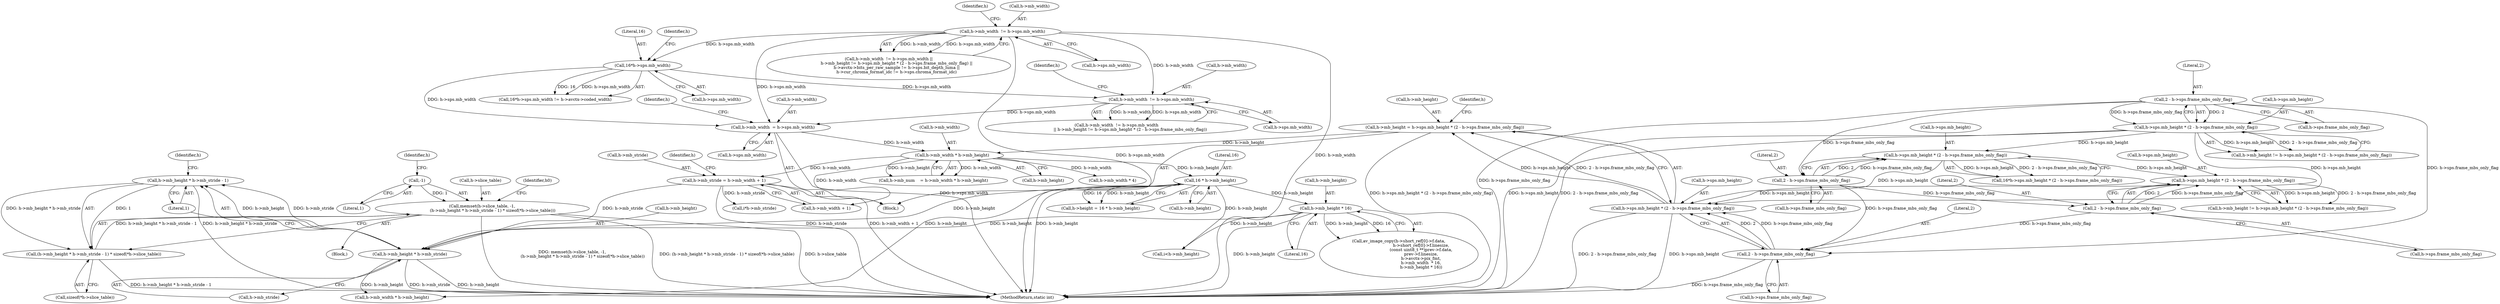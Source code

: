 digraph "0_FFmpeg_29ffeef5e73b8f41ff3a3f2242d356759c66f91f@API" {
"1001888" [label="(Call,memset(h->slice_table, -1,\n                (h->mb_height * h->mb_stride - 1) * sizeof(*h->slice_table)))"];
"1001892" [label="(Call,-1)"];
"1001894" [label="(Call,(h->mb_height * h->mb_stride - 1) * sizeof(*h->slice_table))"];
"1001895" [label="(Call,h->mb_height * h->mb_stride - 1)"];
"1001896" [label="(Call,h->mb_height * h->mb_stride)"];
"1000728" [label="(Call,16 * h->mb_height)"];
"1000679" [label="(Call,h->mb_width * h->mb_height)"];
"1000649" [label="(Call,h->mb_width  = h->sps.mb_width)"];
"1000610" [label="(Call,h->mb_width  != h->sps.mb_width)"];
"1000398" [label="(Call,h->mb_width  != h->sps.mb_width)"];
"1000541" [label="(Call,16*h->sps.mb_width)"];
"1000658" [label="(Call,h->mb_height = h->sps.mb_height * (2 - h->sps.frame_mbs_only_flag))"];
"1000662" [label="(Call,h->sps.mb_height * (2 - h->sps.frame_mbs_only_flag))"];
"1000623" [label="(Call,h->sps.mb_height * (2 - h->sps.frame_mbs_only_flag))"];
"1000557" [label="(Call,h->sps.mb_height * (2 - h->sps.frame_mbs_only_flag))"];
"1000412" [label="(Call,h->sps.mb_height * (2 - h->sps.frame_mbs_only_flag))"];
"1000418" [label="(Call,2 - h->sps.frame_mbs_only_flag)"];
"1000563" [label="(Call,2 - h->sps.frame_mbs_only_flag)"];
"1000629" [label="(Call,2 - h->sps.frame_mbs_only_flag)"];
"1000668" [label="(Call,2 - h->sps.frame_mbs_only_flag)"];
"1001682" [label="(Call,h->mb_height * 16)"];
"1000686" [label="(Call,h->mb_stride = h->mb_width + 1)"];
"1000669" [label="(Literal,2)"];
"1000397" [label="(Call,h->mb_width  != h->sps.mb_width ||\n            h->mb_height != h->sps.mb_height * (2 - h->sps.frame_mbs_only_flag) ||\n            h->avctx->bits_per_raw_sample != h->sps.bit_depth_luma ||\n            h->cur_chroma_format_idc != h->sps.chroma_format_idc)"];
"1000623" [label="(Call,h->sps.mb_height * (2 - h->sps.frame_mbs_only_flag))"];
"1000555" [label="(Call,16*h->sps.mb_height * (2 - h->sps.frame_mbs_only_flag))"];
"1000420" [label="(Call,h->sps.frame_mbs_only_flag)"];
"1000614" [label="(Call,h->sps.mb_width)"];
"1000542" [label="(Literal,16)"];
"1000699" [label="(Call,h->mb_width * 4)"];
"1003435" [label="(MethodReturn,static int)"];
"1000557" [label="(Call,h->sps.mb_height * (2 - h->sps.frame_mbs_only_flag))"];
"1000690" [label="(Call,h->mb_width + 1)"];
"1000662" [label="(Call,h->sps.mb_height * (2 - h->sps.frame_mbs_only_flag))"];
"1000621" [label="(Identifier,h)"];
"1001641" [label="(Call,av_image_copy(h->short_ref[0]->f.data,\n                                  h->short_ref[0]->f.linesize,\n                                  (const uint8_t **)prev->f.data,\n                                  prev->f.linesize,\n                                  h->avctx->pix_fmt,\n                                  h->mb_width  * 16,\n                                  h->mb_height * 16))"];
"1000649" [label="(Call,h->mb_width  = h->sps.mb_width)"];
"1000660" [label="(Identifier,h)"];
"1001850" [label="(Call,i<h->mb_height)"];
"1000558" [label="(Call,h->sps.mb_height)"];
"1001978" [label="(Call,h->mb_width * h->mb_height)"];
"1000680" [label="(Call,h->mb_width)"];
"1000687" [label="(Call,h->mb_stride)"];
"1001897" [label="(Call,h->mb_height)"];
"1000724" [label="(Call,h->height = 16 * h->mb_height)"];
"1001903" [label="(Literal,1)"];
"1000610" [label="(Call,h->mb_width  != h->sps.mb_width)"];
"1000686" [label="(Call,h->mb_stride = h->mb_width + 1)"];
"1000653" [label="(Call,h->sps.mb_width)"];
"1000663" [label="(Call,h->sps.mb_height)"];
"1000619" [label="(Call,h->mb_height != h->sps.mb_height * (2 - h->sps.frame_mbs_only_flag))"];
"1001892" [label="(Call,-1)"];
"1001894" [label="(Call,(h->mb_height * h->mb_stride - 1) * sizeof(*h->slice_table))"];
"1000631" [label="(Call,h->sps.frame_mbs_only_flag)"];
"1000624" [label="(Call,h->sps.mb_height)"];
"1000410" [label="(Identifier,h)"];
"1001862" [label="(Call,i*h->mb_stride)"];
"1000563" [label="(Call,2 - h->sps.frame_mbs_only_flag)"];
"1000730" [label="(Call,h->mb_height)"];
"1000127" [label="(Block,)"];
"1000728" [label="(Call,16 * h->mb_height)"];
"1000413" [label="(Call,h->sps.mb_height)"];
"1000670" [label="(Call,h->sps.frame_mbs_only_flag)"];
"1001895" [label="(Call,h->mb_height * h->mb_stride - 1)"];
"1001686" [label="(Literal,16)"];
"1001682" [label="(Call,h->mb_height * 16)"];
"1001683" [label="(Call,h->mb_height)"];
"1001898" [label="(Identifier,h)"];
"1000402" [label="(Call,h->sps.mb_width)"];
"1001907" [label="(Identifier,h)"];
"1000668" [label="(Call,2 - h->sps.frame_mbs_only_flag)"];
"1001889" [label="(Call,h->slice_table)"];
"1000650" [label="(Call,h->mb_width)"];
"1000609" [label="(Call,h->mb_width  != h->sps.mb_width\n                     || h->mb_height != h->sps.mb_height * (2 - h->sps.frame_mbs_only_flag))"];
"1000399" [label="(Call,h->mb_width)"];
"1000540" [label="(Call,16*h->sps.mb_width != h->avctx->coded_width)"];
"1000683" [label="(Call,h->mb_height)"];
"1000412" [label="(Call,h->sps.mb_height * (2 - h->sps.frame_mbs_only_flag))"];
"1000418" [label="(Call,2 - h->sps.frame_mbs_only_flag)"];
"1001887" [label="(Block,)"];
"1000408" [label="(Call,h->mb_height != h->sps.mb_height * (2 - h->sps.frame_mbs_only_flag))"];
"1000419" [label="(Literal,2)"];
"1001896" [label="(Call,h->mb_height * h->mb_stride)"];
"1000565" [label="(Call,h->sps.frame_mbs_only_flag)"];
"1000543" [label="(Call,h->sps.mb_width)"];
"1000629" [label="(Call,2 - h->sps.frame_mbs_only_flag)"];
"1000729" [label="(Literal,16)"];
"1001911" [label="(Identifier,h0)"];
"1001904" [label="(Call,sizeof(*h->slice_table))"];
"1001900" [label="(Call,h->mb_stride)"];
"1000675" [label="(Call,h->mb_num    = h->mb_width * h->mb_height)"];
"1000541" [label="(Call,16*h->sps.mb_width)"];
"1000679" [label="(Call,h->mb_width * h->mb_height)"];
"1000611" [label="(Call,h->mb_width)"];
"1000697" [label="(Identifier,h)"];
"1001893" [label="(Literal,1)"];
"1000659" [label="(Call,h->mb_height)"];
"1000564" [label="(Literal,2)"];
"1000398" [label="(Call,h->mb_width  != h->sps.mb_width)"];
"1000658" [label="(Call,h->mb_height = h->sps.mb_height * (2 - h->sps.frame_mbs_only_flag))"];
"1000677" [label="(Identifier,h)"];
"1000630" [label="(Literal,2)"];
"1001888" [label="(Call,memset(h->slice_table, -1,\n                (h->mb_height * h->mb_stride - 1) * sizeof(*h->slice_table)))"];
"1000550" [label="(Identifier,h)"];
"1001888" -> "1001887"  [label="AST: "];
"1001888" -> "1001894"  [label="CFG: "];
"1001889" -> "1001888"  [label="AST: "];
"1001892" -> "1001888"  [label="AST: "];
"1001894" -> "1001888"  [label="AST: "];
"1001911" -> "1001888"  [label="CFG: "];
"1001888" -> "1003435"  [label="DDG: (h->mb_height * h->mb_stride - 1) * sizeof(*h->slice_table)"];
"1001888" -> "1003435"  [label="DDG: h->slice_table"];
"1001888" -> "1003435"  [label="DDG: memset(h->slice_table, -1,\n                (h->mb_height * h->mb_stride - 1) * sizeof(*h->slice_table))"];
"1001892" -> "1001888"  [label="DDG: 1"];
"1001894" -> "1001888"  [label="DDG: h->mb_height * h->mb_stride - 1"];
"1001892" -> "1001893"  [label="CFG: "];
"1001893" -> "1001892"  [label="AST: "];
"1001898" -> "1001892"  [label="CFG: "];
"1001894" -> "1001904"  [label="CFG: "];
"1001895" -> "1001894"  [label="AST: "];
"1001904" -> "1001894"  [label="AST: "];
"1001894" -> "1003435"  [label="DDG: h->mb_height * h->mb_stride - 1"];
"1001895" -> "1001894"  [label="DDG: h->mb_height * h->mb_stride"];
"1001895" -> "1001894"  [label="DDG: 1"];
"1001895" -> "1001903"  [label="CFG: "];
"1001896" -> "1001895"  [label="AST: "];
"1001903" -> "1001895"  [label="AST: "];
"1001907" -> "1001895"  [label="CFG: "];
"1001895" -> "1003435"  [label="DDG: h->mb_height * h->mb_stride"];
"1001896" -> "1001895"  [label="DDG: h->mb_height"];
"1001896" -> "1001895"  [label="DDG: h->mb_stride"];
"1001896" -> "1001900"  [label="CFG: "];
"1001897" -> "1001896"  [label="AST: "];
"1001900" -> "1001896"  [label="AST: "];
"1001903" -> "1001896"  [label="CFG: "];
"1001896" -> "1003435"  [label="DDG: h->mb_height"];
"1001896" -> "1003435"  [label="DDG: h->mb_stride"];
"1000728" -> "1001896"  [label="DDG: h->mb_height"];
"1001682" -> "1001896"  [label="DDG: h->mb_height"];
"1000686" -> "1001896"  [label="DDG: h->mb_stride"];
"1001896" -> "1001978"  [label="DDG: h->mb_height"];
"1000728" -> "1000724"  [label="AST: "];
"1000728" -> "1000730"  [label="CFG: "];
"1000729" -> "1000728"  [label="AST: "];
"1000730" -> "1000728"  [label="AST: "];
"1000724" -> "1000728"  [label="CFG: "];
"1000728" -> "1003435"  [label="DDG: h->mb_height"];
"1000728" -> "1000724"  [label="DDG: 16"];
"1000728" -> "1000724"  [label="DDG: h->mb_height"];
"1000679" -> "1000728"  [label="DDG: h->mb_height"];
"1000728" -> "1001682"  [label="DDG: h->mb_height"];
"1000728" -> "1001850"  [label="DDG: h->mb_height"];
"1000728" -> "1001978"  [label="DDG: h->mb_height"];
"1000679" -> "1000675"  [label="AST: "];
"1000679" -> "1000683"  [label="CFG: "];
"1000680" -> "1000679"  [label="AST: "];
"1000683" -> "1000679"  [label="AST: "];
"1000675" -> "1000679"  [label="CFG: "];
"1000679" -> "1000675"  [label="DDG: h->mb_width"];
"1000679" -> "1000675"  [label="DDG: h->mb_height"];
"1000649" -> "1000679"  [label="DDG: h->mb_width"];
"1000658" -> "1000679"  [label="DDG: h->mb_height"];
"1000679" -> "1000686"  [label="DDG: h->mb_width"];
"1000679" -> "1000690"  [label="DDG: h->mb_width"];
"1000679" -> "1000699"  [label="DDG: h->mb_width"];
"1000649" -> "1000127"  [label="AST: "];
"1000649" -> "1000653"  [label="CFG: "];
"1000650" -> "1000649"  [label="AST: "];
"1000653" -> "1000649"  [label="AST: "];
"1000660" -> "1000649"  [label="CFG: "];
"1000649" -> "1003435"  [label="DDG: h->sps.mb_width"];
"1000610" -> "1000649"  [label="DDG: h->sps.mb_width"];
"1000398" -> "1000649"  [label="DDG: h->sps.mb_width"];
"1000541" -> "1000649"  [label="DDG: h->sps.mb_width"];
"1000610" -> "1000609"  [label="AST: "];
"1000610" -> "1000614"  [label="CFG: "];
"1000611" -> "1000610"  [label="AST: "];
"1000614" -> "1000610"  [label="AST: "];
"1000621" -> "1000610"  [label="CFG: "];
"1000609" -> "1000610"  [label="CFG: "];
"1000610" -> "1000609"  [label="DDG: h->mb_width"];
"1000610" -> "1000609"  [label="DDG: h->sps.mb_width"];
"1000398" -> "1000610"  [label="DDG: h->mb_width"];
"1000541" -> "1000610"  [label="DDG: h->sps.mb_width"];
"1000398" -> "1000397"  [label="AST: "];
"1000398" -> "1000402"  [label="CFG: "];
"1000399" -> "1000398"  [label="AST: "];
"1000402" -> "1000398"  [label="AST: "];
"1000410" -> "1000398"  [label="CFG: "];
"1000397" -> "1000398"  [label="CFG: "];
"1000398" -> "1003435"  [label="DDG: h->sps.mb_width"];
"1000398" -> "1003435"  [label="DDG: h->mb_width"];
"1000398" -> "1000397"  [label="DDG: h->mb_width"];
"1000398" -> "1000397"  [label="DDG: h->sps.mb_width"];
"1000398" -> "1000541"  [label="DDG: h->sps.mb_width"];
"1000541" -> "1000540"  [label="AST: "];
"1000541" -> "1000543"  [label="CFG: "];
"1000542" -> "1000541"  [label="AST: "];
"1000543" -> "1000541"  [label="AST: "];
"1000550" -> "1000541"  [label="CFG: "];
"1000541" -> "1000540"  [label="DDG: 16"];
"1000541" -> "1000540"  [label="DDG: h->sps.mb_width"];
"1000658" -> "1000127"  [label="AST: "];
"1000658" -> "1000662"  [label="CFG: "];
"1000659" -> "1000658"  [label="AST: "];
"1000662" -> "1000658"  [label="AST: "];
"1000677" -> "1000658"  [label="CFG: "];
"1000658" -> "1003435"  [label="DDG: h->sps.mb_height * (2 - h->sps.frame_mbs_only_flag)"];
"1000662" -> "1000658"  [label="DDG: h->sps.mb_height"];
"1000662" -> "1000658"  [label="DDG: 2 - h->sps.frame_mbs_only_flag"];
"1000662" -> "1000668"  [label="CFG: "];
"1000663" -> "1000662"  [label="AST: "];
"1000668" -> "1000662"  [label="AST: "];
"1000662" -> "1003435"  [label="DDG: h->sps.mb_height"];
"1000662" -> "1003435"  [label="DDG: 2 - h->sps.frame_mbs_only_flag"];
"1000623" -> "1000662"  [label="DDG: h->sps.mb_height"];
"1000557" -> "1000662"  [label="DDG: h->sps.mb_height"];
"1000412" -> "1000662"  [label="DDG: h->sps.mb_height"];
"1000668" -> "1000662"  [label="DDG: 2"];
"1000668" -> "1000662"  [label="DDG: h->sps.frame_mbs_only_flag"];
"1000623" -> "1000619"  [label="AST: "];
"1000623" -> "1000629"  [label="CFG: "];
"1000624" -> "1000623"  [label="AST: "];
"1000629" -> "1000623"  [label="AST: "];
"1000619" -> "1000623"  [label="CFG: "];
"1000623" -> "1000619"  [label="DDG: h->sps.mb_height"];
"1000623" -> "1000619"  [label="DDG: 2 - h->sps.frame_mbs_only_flag"];
"1000557" -> "1000623"  [label="DDG: h->sps.mb_height"];
"1000629" -> "1000623"  [label="DDG: 2"];
"1000629" -> "1000623"  [label="DDG: h->sps.frame_mbs_only_flag"];
"1000557" -> "1000555"  [label="AST: "];
"1000557" -> "1000563"  [label="CFG: "];
"1000558" -> "1000557"  [label="AST: "];
"1000563" -> "1000557"  [label="AST: "];
"1000555" -> "1000557"  [label="CFG: "];
"1000557" -> "1000555"  [label="DDG: h->sps.mb_height"];
"1000557" -> "1000555"  [label="DDG: 2 - h->sps.frame_mbs_only_flag"];
"1000412" -> "1000557"  [label="DDG: h->sps.mb_height"];
"1000563" -> "1000557"  [label="DDG: 2"];
"1000563" -> "1000557"  [label="DDG: h->sps.frame_mbs_only_flag"];
"1000412" -> "1000408"  [label="AST: "];
"1000412" -> "1000418"  [label="CFG: "];
"1000413" -> "1000412"  [label="AST: "];
"1000418" -> "1000412"  [label="AST: "];
"1000408" -> "1000412"  [label="CFG: "];
"1000412" -> "1003435"  [label="DDG: h->sps.mb_height"];
"1000412" -> "1003435"  [label="DDG: 2 - h->sps.frame_mbs_only_flag"];
"1000412" -> "1000408"  [label="DDG: h->sps.mb_height"];
"1000412" -> "1000408"  [label="DDG: 2 - h->sps.frame_mbs_only_flag"];
"1000418" -> "1000412"  [label="DDG: 2"];
"1000418" -> "1000412"  [label="DDG: h->sps.frame_mbs_only_flag"];
"1000418" -> "1000420"  [label="CFG: "];
"1000419" -> "1000418"  [label="AST: "];
"1000420" -> "1000418"  [label="AST: "];
"1000418" -> "1003435"  [label="DDG: h->sps.frame_mbs_only_flag"];
"1000418" -> "1000563"  [label="DDG: h->sps.frame_mbs_only_flag"];
"1000418" -> "1000668"  [label="DDG: h->sps.frame_mbs_only_flag"];
"1000563" -> "1000565"  [label="CFG: "];
"1000564" -> "1000563"  [label="AST: "];
"1000565" -> "1000563"  [label="AST: "];
"1000563" -> "1000629"  [label="DDG: h->sps.frame_mbs_only_flag"];
"1000563" -> "1000668"  [label="DDG: h->sps.frame_mbs_only_flag"];
"1000629" -> "1000631"  [label="CFG: "];
"1000630" -> "1000629"  [label="AST: "];
"1000631" -> "1000629"  [label="AST: "];
"1000629" -> "1000668"  [label="DDG: h->sps.frame_mbs_only_flag"];
"1000668" -> "1000670"  [label="CFG: "];
"1000669" -> "1000668"  [label="AST: "];
"1000670" -> "1000668"  [label="AST: "];
"1000668" -> "1003435"  [label="DDG: h->sps.frame_mbs_only_flag"];
"1001682" -> "1001641"  [label="AST: "];
"1001682" -> "1001686"  [label="CFG: "];
"1001683" -> "1001682"  [label="AST: "];
"1001686" -> "1001682"  [label="AST: "];
"1001641" -> "1001682"  [label="CFG: "];
"1001682" -> "1003435"  [label="DDG: h->mb_height"];
"1001682" -> "1001641"  [label="DDG: h->mb_height"];
"1001682" -> "1001641"  [label="DDG: 16"];
"1001682" -> "1001850"  [label="DDG: h->mb_height"];
"1000686" -> "1000127"  [label="AST: "];
"1000686" -> "1000690"  [label="CFG: "];
"1000687" -> "1000686"  [label="AST: "];
"1000690" -> "1000686"  [label="AST: "];
"1000697" -> "1000686"  [label="CFG: "];
"1000686" -> "1003435"  [label="DDG: h->mb_width + 1"];
"1000686" -> "1003435"  [label="DDG: h->mb_stride"];
"1000686" -> "1001862"  [label="DDG: h->mb_stride"];
}

